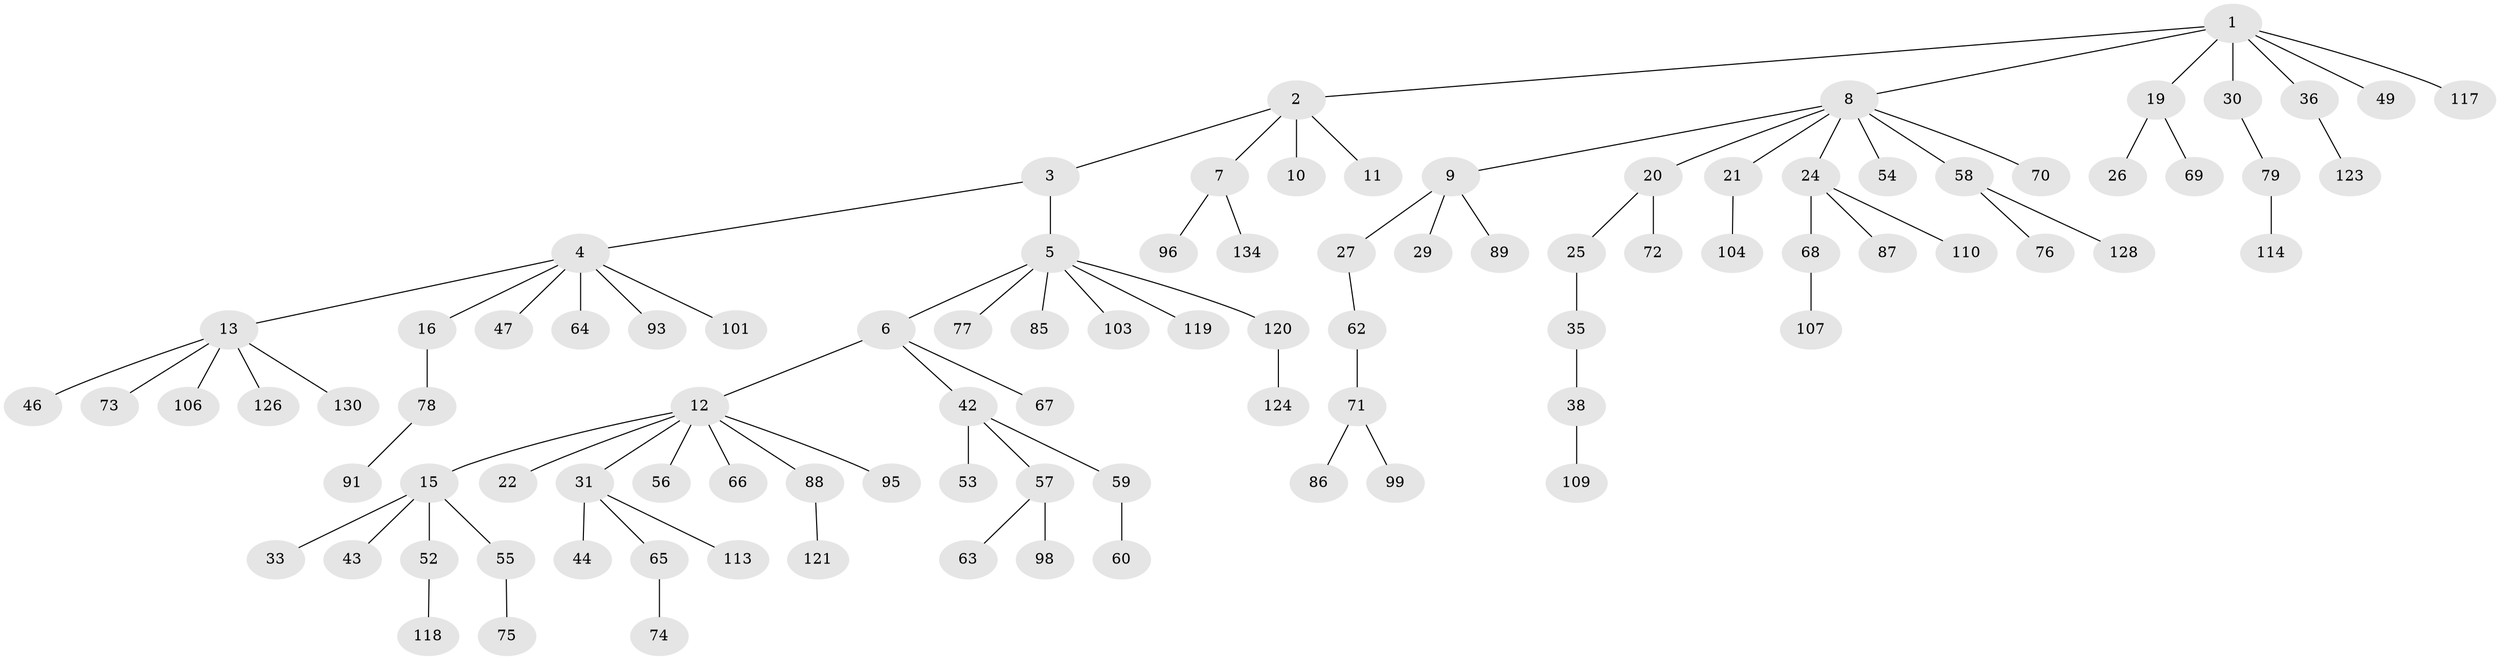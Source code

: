 // original degree distribution, {8: 0.022058823529411766, 6: 0.014705882352941176, 3: 0.125, 4: 0.07352941176470588, 1: 0.5147058823529411, 7: 0.007352941176470588, 2: 0.2426470588235294}
// Generated by graph-tools (version 1.1) at 2025/42/03/06/25 10:42:04]
// undirected, 94 vertices, 93 edges
graph export_dot {
graph [start="1"]
  node [color=gray90,style=filled];
  1 [super="+34"];
  2 [super="+83"];
  3;
  4 [super="+32"];
  5 [super="+39"];
  6 [super="+18"];
  7 [super="+97"];
  8 [super="+14"];
  9 [super="+23"];
  10;
  11;
  12 [super="+50"];
  13 [super="+28"];
  15 [super="+17"];
  16;
  19 [super="+48"];
  20 [super="+40"];
  21 [super="+100"];
  22;
  24 [super="+41"];
  25 [super="+92"];
  26 [super="+102"];
  27;
  29 [super="+131"];
  30;
  31 [super="+37"];
  33;
  35;
  36 [super="+116"];
  38 [super="+61"];
  42 [super="+45"];
  43;
  44;
  46 [super="+51"];
  47 [super="+84"];
  49;
  52 [super="+94"];
  53;
  54;
  55 [super="+133"];
  56;
  57;
  58 [super="+108"];
  59;
  60;
  62 [super="+82"];
  63 [super="+122"];
  64;
  65 [super="+90"];
  66;
  67 [super="+112"];
  68;
  69;
  70 [super="+125"];
  71 [super="+135"];
  72;
  73;
  74;
  75 [super="+81"];
  76 [super="+105"];
  77;
  78 [super="+80"];
  79 [super="+115"];
  85;
  86;
  87;
  88;
  89;
  91;
  93;
  95 [super="+132"];
  96;
  98;
  99;
  101;
  103;
  104;
  106;
  107 [super="+111"];
  109;
  110 [super="+136"];
  113;
  114;
  117 [super="+127"];
  118;
  119;
  120;
  121;
  123;
  124 [super="+129"];
  126;
  128;
  130;
  134;
  1 -- 2;
  1 -- 8;
  1 -- 19;
  1 -- 30;
  1 -- 36;
  1 -- 49;
  1 -- 117;
  2 -- 3;
  2 -- 7;
  2 -- 10;
  2 -- 11;
  3 -- 4;
  3 -- 5;
  4 -- 13;
  4 -- 16;
  4 -- 93;
  4 -- 101;
  4 -- 64;
  4 -- 47;
  5 -- 6;
  5 -- 77;
  5 -- 85;
  5 -- 103;
  5 -- 119;
  5 -- 120;
  6 -- 12;
  6 -- 42;
  6 -- 67;
  7 -- 96;
  7 -- 134;
  8 -- 9;
  8 -- 20;
  8 -- 24;
  8 -- 54;
  8 -- 58;
  8 -- 70;
  8 -- 21;
  9 -- 89;
  9 -- 27;
  9 -- 29;
  12 -- 15;
  12 -- 22;
  12 -- 31;
  12 -- 66;
  12 -- 88;
  12 -- 56;
  12 -- 95;
  13 -- 73;
  13 -- 106;
  13 -- 46;
  13 -- 130;
  13 -- 126;
  15 -- 33;
  15 -- 52;
  15 -- 43;
  15 -- 55;
  16 -- 78;
  19 -- 26;
  19 -- 69;
  20 -- 25;
  20 -- 72;
  21 -- 104;
  24 -- 68;
  24 -- 110;
  24 -- 87;
  25 -- 35;
  27 -- 62;
  30 -- 79;
  31 -- 65;
  31 -- 113;
  31 -- 44;
  35 -- 38;
  36 -- 123;
  38 -- 109;
  42 -- 57;
  42 -- 59;
  42 -- 53;
  52 -- 118;
  55 -- 75;
  57 -- 63;
  57 -- 98;
  58 -- 76;
  58 -- 128;
  59 -- 60;
  62 -- 71;
  65 -- 74;
  68 -- 107;
  71 -- 86;
  71 -- 99;
  78 -- 91;
  79 -- 114;
  88 -- 121;
  120 -- 124;
}
